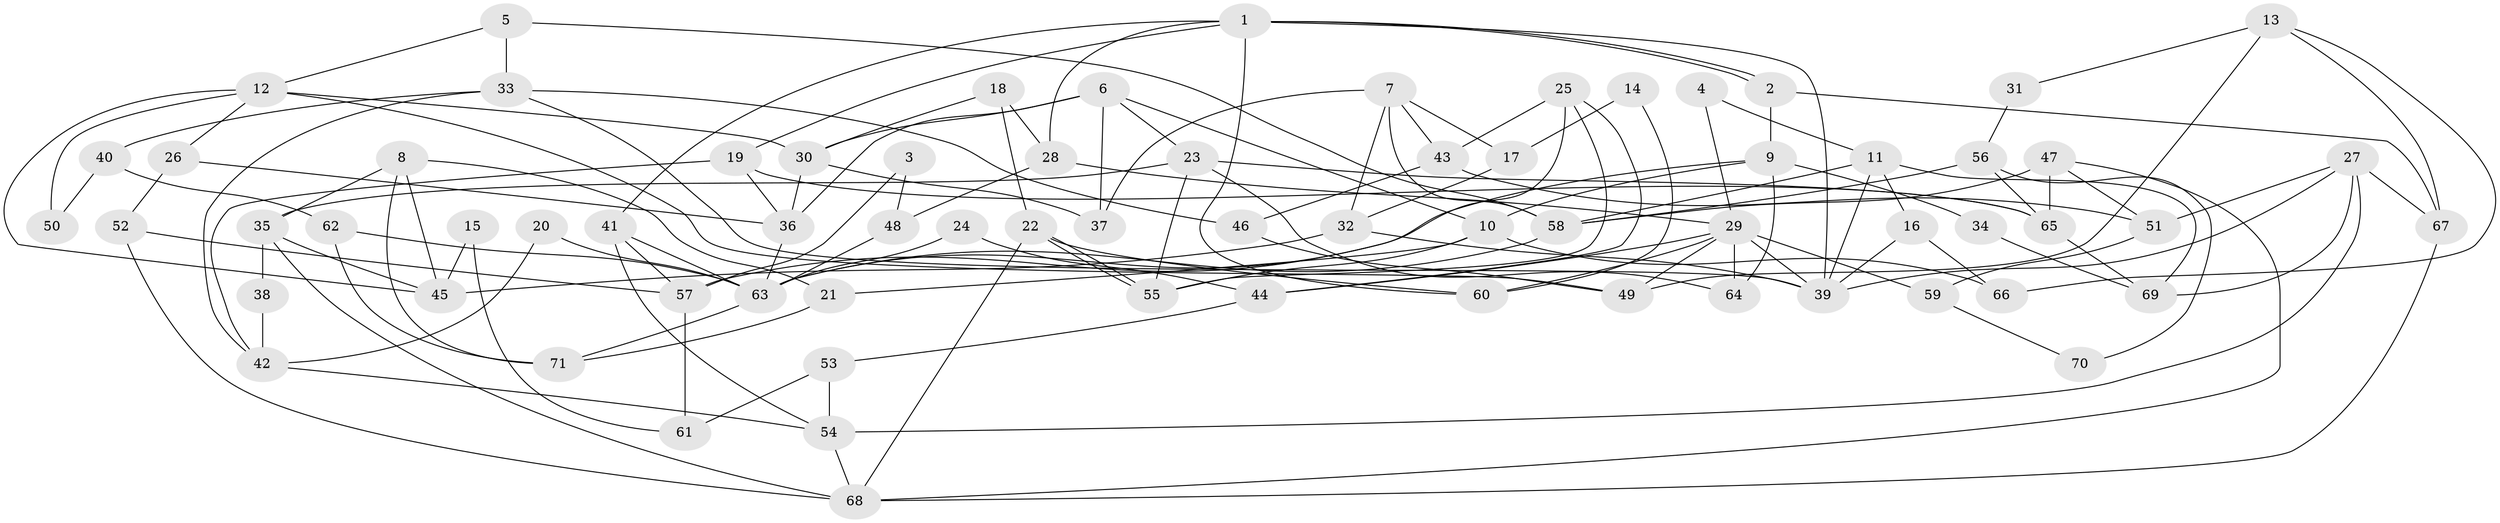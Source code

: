 // coarse degree distribution, {8: 0.09523809523809523, 4: 0.3333333333333333, 3: 0.09523809523809523, 6: 0.09523809523809523, 5: 0.14285714285714285, 7: 0.07142857142857142, 9: 0.023809523809523808, 2: 0.09523809523809523, 11: 0.047619047619047616}
// Generated by graph-tools (version 1.1) at 2025/52/02/27/25 19:52:02]
// undirected, 71 vertices, 142 edges
graph export_dot {
graph [start="1"]
  node [color=gray90,style=filled];
  1;
  2;
  3;
  4;
  5;
  6;
  7;
  8;
  9;
  10;
  11;
  12;
  13;
  14;
  15;
  16;
  17;
  18;
  19;
  20;
  21;
  22;
  23;
  24;
  25;
  26;
  27;
  28;
  29;
  30;
  31;
  32;
  33;
  34;
  35;
  36;
  37;
  38;
  39;
  40;
  41;
  42;
  43;
  44;
  45;
  46;
  47;
  48;
  49;
  50;
  51;
  52;
  53;
  54;
  55;
  56;
  57;
  58;
  59;
  60;
  61;
  62;
  63;
  64;
  65;
  66;
  67;
  68;
  69;
  70;
  71;
  1 -- 19;
  1 -- 2;
  1 -- 2;
  1 -- 28;
  1 -- 39;
  1 -- 41;
  1 -- 60;
  2 -- 9;
  2 -- 67;
  3 -- 48;
  3 -- 57;
  4 -- 29;
  4 -- 11;
  5 -- 12;
  5 -- 58;
  5 -- 33;
  6 -- 37;
  6 -- 10;
  6 -- 23;
  6 -- 30;
  6 -- 36;
  7 -- 32;
  7 -- 58;
  7 -- 17;
  7 -- 37;
  7 -- 43;
  8 -- 71;
  8 -- 45;
  8 -- 21;
  8 -- 35;
  9 -- 64;
  9 -- 57;
  9 -- 10;
  9 -- 34;
  10 -- 55;
  10 -- 21;
  10 -- 66;
  11 -- 16;
  11 -- 39;
  11 -- 58;
  11 -- 69;
  12 -- 49;
  12 -- 30;
  12 -- 26;
  12 -- 45;
  12 -- 50;
  13 -- 67;
  13 -- 49;
  13 -- 31;
  13 -- 66;
  14 -- 17;
  14 -- 60;
  15 -- 61;
  15 -- 45;
  16 -- 39;
  16 -- 66;
  17 -- 32;
  18 -- 30;
  18 -- 28;
  18 -- 22;
  19 -- 42;
  19 -- 65;
  19 -- 36;
  20 -- 63;
  20 -- 42;
  21 -- 71;
  22 -- 55;
  22 -- 55;
  22 -- 60;
  22 -- 68;
  23 -- 65;
  23 -- 35;
  23 -- 55;
  23 -- 64;
  24 -- 63;
  24 -- 44;
  25 -- 55;
  25 -- 63;
  25 -- 43;
  25 -- 44;
  26 -- 36;
  26 -- 52;
  27 -- 54;
  27 -- 67;
  27 -- 39;
  27 -- 51;
  27 -- 69;
  28 -- 29;
  28 -- 48;
  29 -- 39;
  29 -- 60;
  29 -- 44;
  29 -- 49;
  29 -- 59;
  29 -- 64;
  30 -- 36;
  30 -- 37;
  31 -- 56;
  32 -- 39;
  32 -- 45;
  33 -- 39;
  33 -- 40;
  33 -- 42;
  33 -- 46;
  34 -- 69;
  35 -- 38;
  35 -- 45;
  35 -- 68;
  36 -- 63;
  38 -- 42;
  40 -- 62;
  40 -- 50;
  41 -- 63;
  41 -- 54;
  41 -- 57;
  42 -- 54;
  43 -- 46;
  43 -- 51;
  44 -- 53;
  46 -- 49;
  47 -- 68;
  47 -- 51;
  47 -- 58;
  47 -- 65;
  48 -- 63;
  51 -- 59;
  52 -- 68;
  52 -- 57;
  53 -- 54;
  53 -- 61;
  54 -- 68;
  56 -- 58;
  56 -- 65;
  56 -- 70;
  57 -- 61;
  58 -- 63;
  59 -- 70;
  62 -- 71;
  62 -- 63;
  63 -- 71;
  65 -- 69;
  67 -- 68;
}
